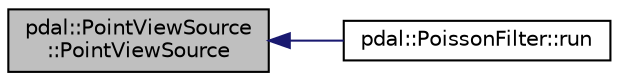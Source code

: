 digraph "pdal::PointViewSource::PointViewSource"
{
  edge [fontname="Helvetica",fontsize="10",labelfontname="Helvetica",labelfontsize="10"];
  node [fontname="Helvetica",fontsize="10",shape=record];
  rankdir="LR";
  Node1 [label="pdal::PointViewSource\l::PointViewSource",height=0.2,width=0.4,color="black", fillcolor="grey75", style="filled", fontcolor="black"];
  Node1 -> Node2 [dir="back",color="midnightblue",fontsize="10",style="solid",fontname="Helvetica"];
  Node2 [label="pdal::PoissonFilter::run",height=0.2,width=0.4,color="black", fillcolor="white", style="filled",URL="$classpdal_1_1PoissonFilter.html#a5b238b48de8b895610512e2683cb5fe7"];
}
